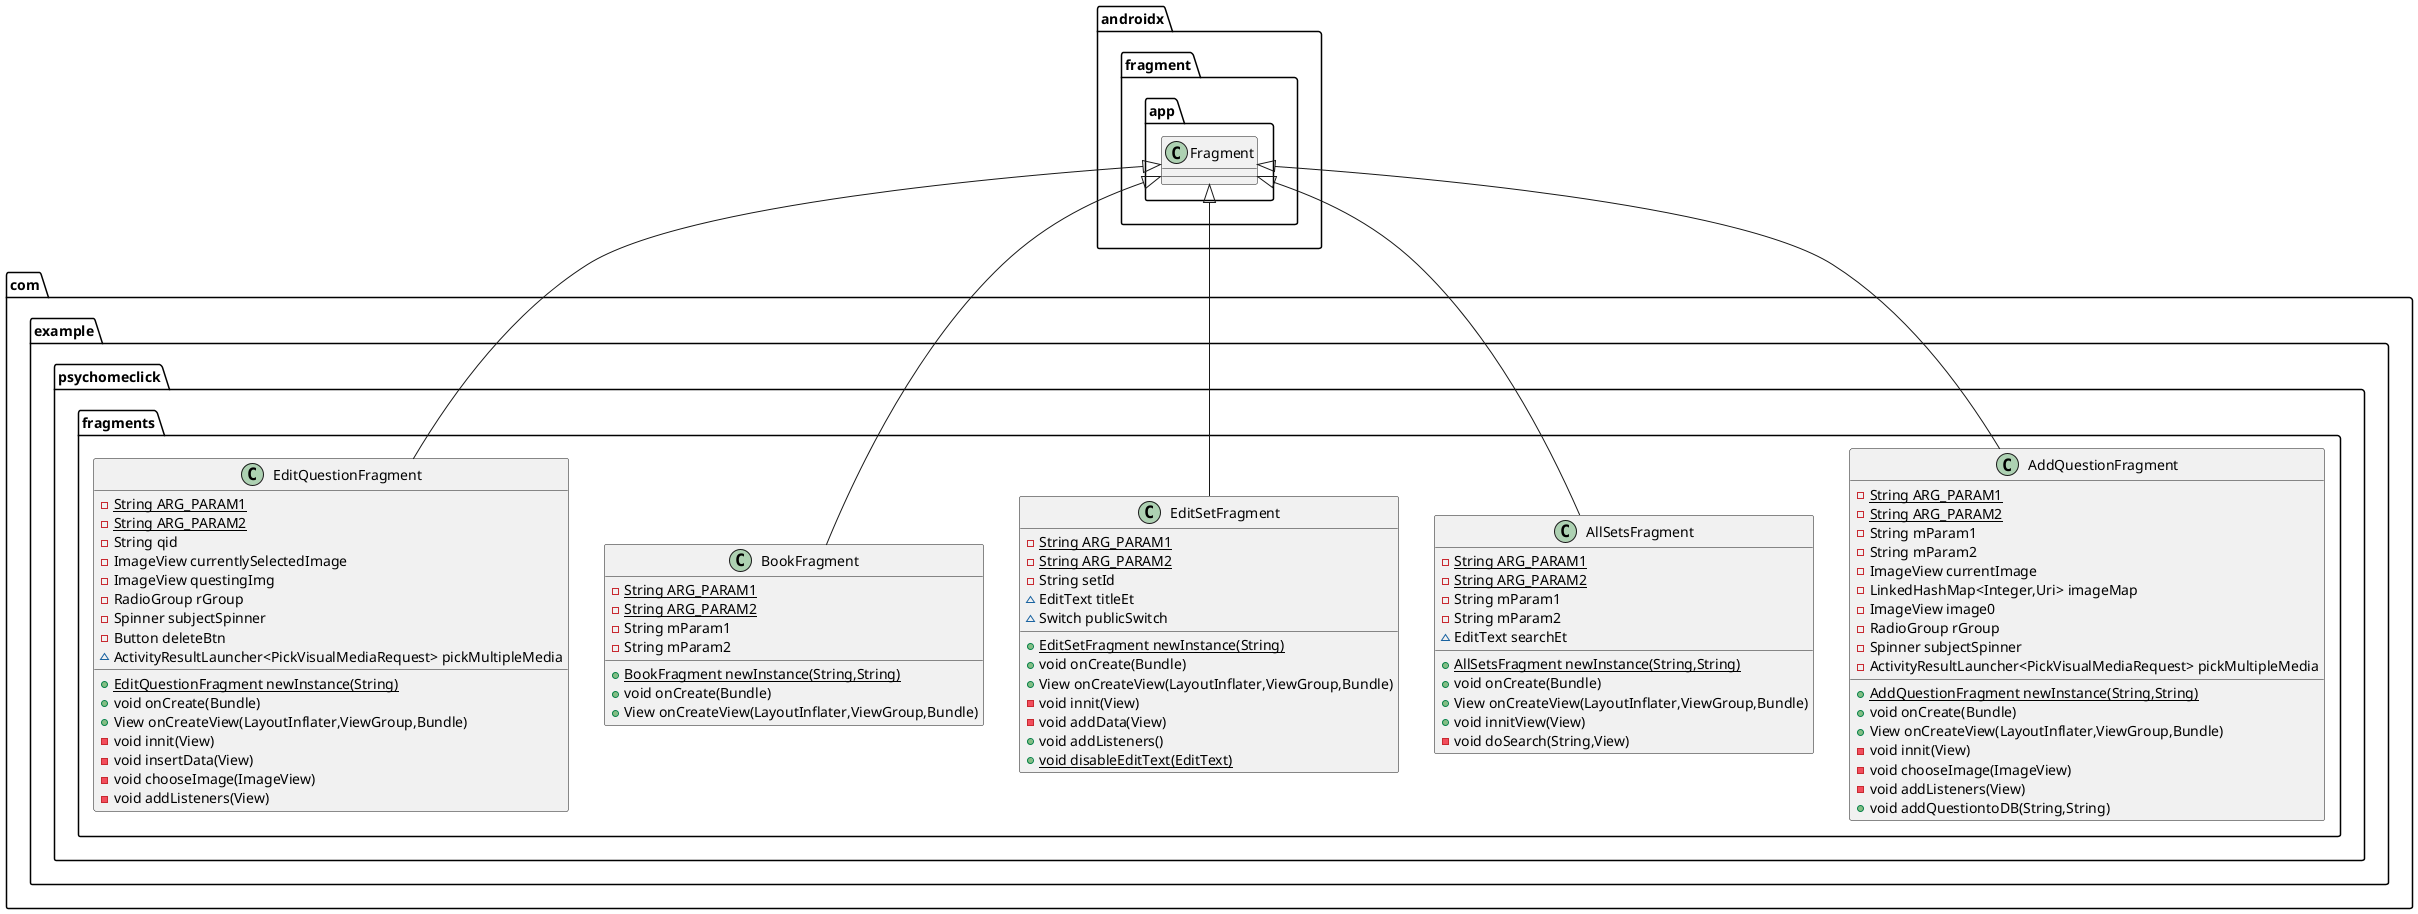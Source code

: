 @startuml
class com.example.psychomeclick.fragments.AddQuestionFragment {
- {static} String ARG_PARAM1
- {static} String ARG_PARAM2
- String mParam1
- String mParam2
- ImageView currentImage
- LinkedHashMap<Integer,Uri> imageMap
- ImageView image0
- RadioGroup rGroup
- Spinner subjectSpinner
- ActivityResultLauncher<PickVisualMediaRequest> pickMultipleMedia
+ {static} AddQuestionFragment newInstance(String,String)
+ void onCreate(Bundle)
+ View onCreateView(LayoutInflater,ViewGroup,Bundle)
- void innit(View)
- void chooseImage(ImageView)
- void addListeners(View)
+ void addQuestiontoDB(String,String)
}


class com.example.psychomeclick.fragments.AllSetsFragment {
- {static} String ARG_PARAM1
- {static} String ARG_PARAM2
- String mParam1
- String mParam2
~ EditText searchEt
+ {static} AllSetsFragment newInstance(String,String)
+ void onCreate(Bundle)
+ View onCreateView(LayoutInflater,ViewGroup,Bundle)
+ void innitView(View)
- void doSearch(String,View)
}


class com.example.psychomeclick.fragments.EditSetFragment {
- {static} String ARG_PARAM1
- {static} String ARG_PARAM2
- String setId
~ EditText titleEt
~ Switch publicSwitch
+ {static} EditSetFragment newInstance(String)
+ void onCreate(Bundle)
+ View onCreateView(LayoutInflater,ViewGroup,Bundle)
- void innit(View)
- void addData(View)
+ void addListeners()
+ {static} void disableEditText(EditText)
}


class com.example.psychomeclick.fragments.BookFragment {
- {static} String ARG_PARAM1
- {static} String ARG_PARAM2
- String mParam1
- String mParam2
+ {static} BookFragment newInstance(String,String)
+ void onCreate(Bundle)
+ View onCreateView(LayoutInflater,ViewGroup,Bundle)
}


class com.example.psychomeclick.fragments.EditQuestionFragment {
- {static} String ARG_PARAM1
- {static} String ARG_PARAM2
- String qid
- ImageView currentlySelectedImage
- ImageView questingImg
- RadioGroup rGroup
- Spinner subjectSpinner
- Button deleteBtn
~ ActivityResultLauncher<PickVisualMediaRequest> pickMultipleMedia
+ {static} EditQuestionFragment newInstance(String)
+ void onCreate(Bundle)
+ View onCreateView(LayoutInflater,ViewGroup,Bundle)
- void innit(View)
- void insertData(View)
- void chooseImage(ImageView)
- void addListeners(View)
}




androidx.fragment.app.Fragment <|-- com.example.psychomeclick.fragments.AddQuestionFragment
androidx.fragment.app.Fragment <|-- com.example.psychomeclick.fragments.AllSetsFragment
androidx.fragment.app.Fragment <|-- com.example.psychomeclick.fragments.EditSetFragment
androidx.fragment.app.Fragment <|-- com.example.psychomeclick.fragments.BookFragment
androidx.fragment.app.Fragment <|-- com.example.psychomeclick.fragments.EditQuestionFragment
@enduml